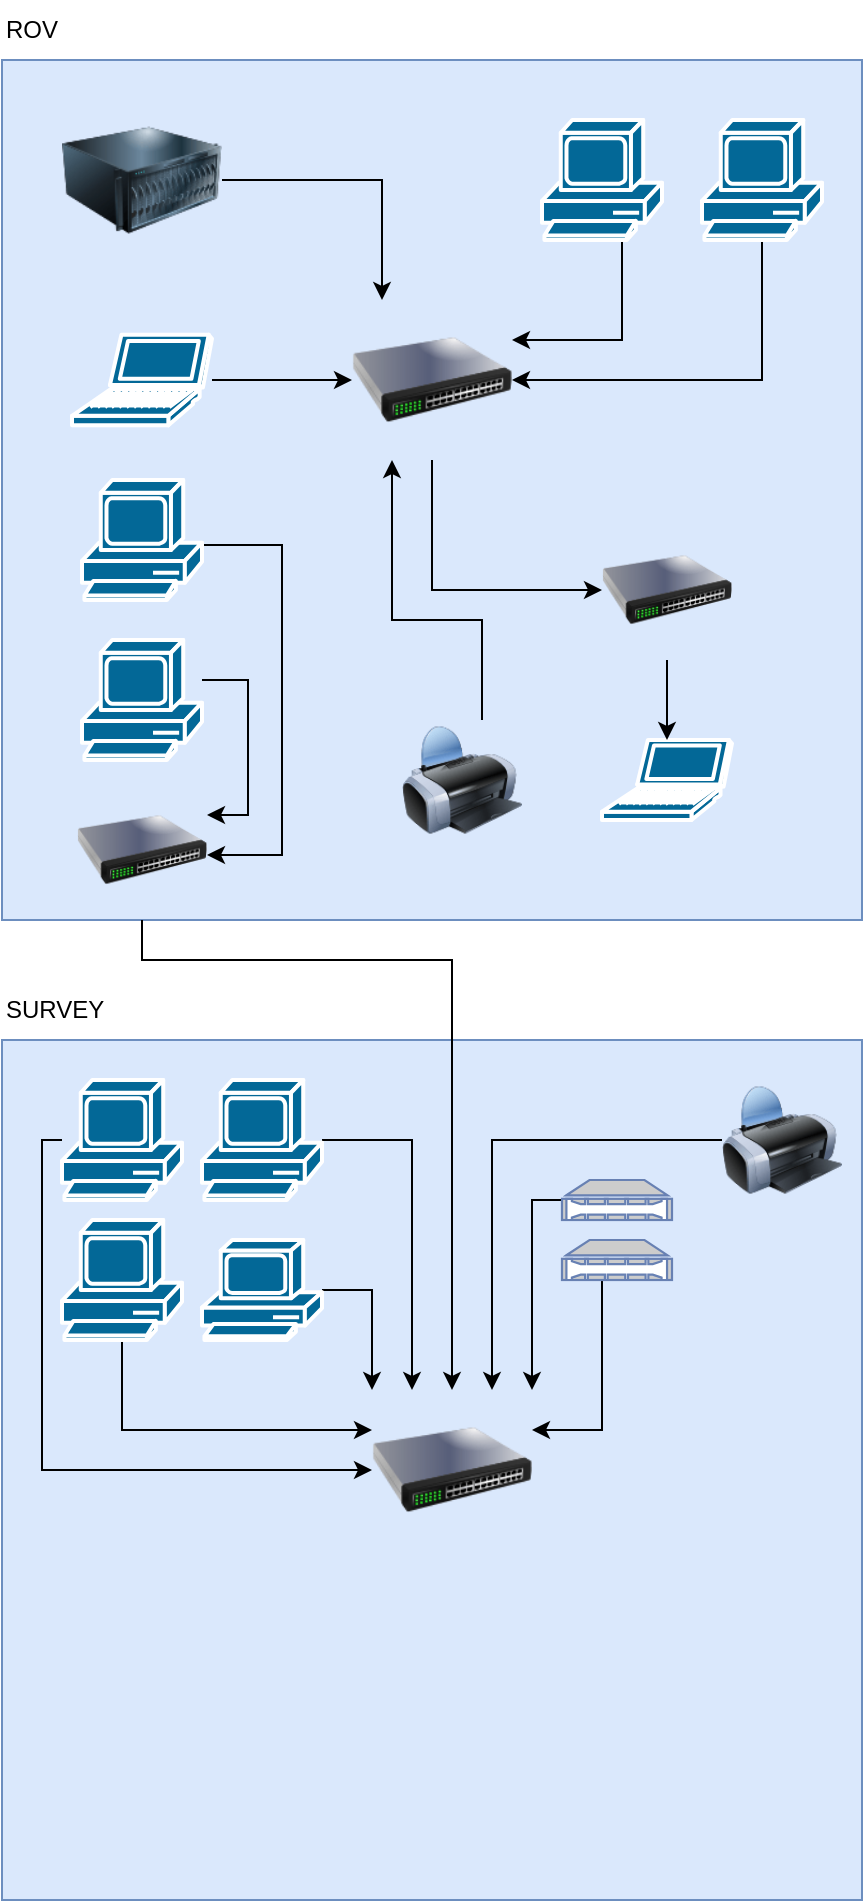 <mxfile version="23.1.5" type="github">
  <diagram name="Page-1" id="5EkKsEHkEoh4in9_bS8d">
    <mxGraphModel dx="1434" dy="738" grid="1" gridSize="10" guides="1" tooltips="1" connect="1" arrows="1" fold="1" page="1" pageScale="1" pageWidth="850" pageHeight="1100" math="0" shadow="0">
      <root>
        <mxCell id="0" />
        <mxCell id="1" parent="0" />
        <mxCell id="WiqisFymTJ9R6mHblORX-1" value="" style="whiteSpace=wrap;html=1;aspect=fixed;fillColor=#dae8fc;strokeColor=#6c8ebf;" vertex="1" parent="1">
          <mxGeometry x="150" y="70" width="430" height="430" as="geometry" />
        </mxCell>
        <mxCell id="WiqisFymTJ9R6mHblORX-2" value="ROV" style="text;html=1;align=left;verticalAlign=middle;resizable=0;points=[];autosize=1;strokeColor=none;fillColor=none;" vertex="1" parent="1">
          <mxGeometry x="150" y="40" width="50" height="30" as="geometry" />
        </mxCell>
        <mxCell id="WiqisFymTJ9R6mHblORX-30" style="edgeStyle=orthogonalEdgeStyle;rounded=0;orthogonalLoop=1;jettySize=auto;html=1;entryX=1;entryY=0.25;entryDx=0;entryDy=0;" edge="1" parent="1" source="WiqisFymTJ9R6mHblORX-4" target="WiqisFymTJ9R6mHblORX-7">
          <mxGeometry relative="1" as="geometry">
            <Array as="points">
              <mxPoint x="460" y="210" />
            </Array>
          </mxGeometry>
        </mxCell>
        <mxCell id="WiqisFymTJ9R6mHblORX-4" value="" style="shape=mxgraph.cisco.computers_and_peripherals.pc;html=1;pointerEvents=1;dashed=0;fillColor=#036897;strokeColor=#ffffff;strokeWidth=2;verticalLabelPosition=bottom;verticalAlign=top;align=center;outlineConnect=0;" vertex="1" parent="1">
          <mxGeometry x="420" y="100" width="60" height="60" as="geometry" />
        </mxCell>
        <mxCell id="WiqisFymTJ9R6mHblORX-27" style="edgeStyle=orthogonalEdgeStyle;rounded=0;orthogonalLoop=1;jettySize=auto;html=1;entryX=1;entryY=0.5;entryDx=0;entryDy=0;" edge="1" parent="1" source="WiqisFymTJ9R6mHblORX-5" target="WiqisFymTJ9R6mHblORX-7">
          <mxGeometry relative="1" as="geometry">
            <Array as="points">
              <mxPoint x="530" y="230" />
            </Array>
          </mxGeometry>
        </mxCell>
        <mxCell id="WiqisFymTJ9R6mHblORX-5" value="" style="shape=mxgraph.cisco.computers_and_peripherals.pc;html=1;pointerEvents=1;dashed=0;fillColor=#036897;strokeColor=#ffffff;strokeWidth=2;verticalLabelPosition=bottom;verticalAlign=top;align=center;outlineConnect=0;" vertex="1" parent="1">
          <mxGeometry x="500" y="100" width="60" height="60" as="geometry" />
        </mxCell>
        <mxCell id="WiqisFymTJ9R6mHblORX-9" style="edgeStyle=orthogonalEdgeStyle;rounded=0;orthogonalLoop=1;jettySize=auto;html=1;" edge="1" parent="1" source="WiqisFymTJ9R6mHblORX-6" target="WiqisFymTJ9R6mHblORX-7">
          <mxGeometry relative="1" as="geometry">
            <Array as="points">
              <mxPoint x="340" y="130" />
            </Array>
          </mxGeometry>
        </mxCell>
        <mxCell id="WiqisFymTJ9R6mHblORX-6" value="" style="image;html=1;image=img/lib/clip_art/computers/Server_128x128.png" vertex="1" parent="1">
          <mxGeometry x="180" y="90" width="80" height="80" as="geometry" />
        </mxCell>
        <mxCell id="WiqisFymTJ9R6mHblORX-32" style="edgeStyle=orthogonalEdgeStyle;rounded=0;orthogonalLoop=1;jettySize=auto;html=1;" edge="1" parent="1" source="WiqisFymTJ9R6mHblORX-7" target="WiqisFymTJ9R6mHblORX-31">
          <mxGeometry relative="1" as="geometry">
            <Array as="points">
              <mxPoint x="365" y="335" />
            </Array>
          </mxGeometry>
        </mxCell>
        <mxCell id="WiqisFymTJ9R6mHblORX-7" value="" style="image;html=1;image=img/lib/clip_art/networking/Switch_128x128.png" vertex="1" parent="1">
          <mxGeometry x="325" y="190" width="80" height="80" as="geometry" />
        </mxCell>
        <mxCell id="WiqisFymTJ9R6mHblORX-15" value="" style="whiteSpace=wrap;html=1;aspect=fixed;fillColor=#dae8fc;strokeColor=#6c8ebf;" vertex="1" parent="1">
          <mxGeometry x="150" y="560" width="430" height="430" as="geometry" />
        </mxCell>
        <mxCell id="WiqisFymTJ9R6mHblORX-16" value="SURVEY" style="text;html=1;align=left;verticalAlign=middle;whiteSpace=wrap;rounded=0;" vertex="1" parent="1">
          <mxGeometry x="150" y="530" width="60" height="30" as="geometry" />
        </mxCell>
        <mxCell id="WiqisFymTJ9R6mHblORX-26" style="edgeStyle=orthogonalEdgeStyle;rounded=0;orthogonalLoop=1;jettySize=auto;html=1;" edge="1" parent="1" source="WiqisFymTJ9R6mHblORX-21" target="WiqisFymTJ9R6mHblORX-7">
          <mxGeometry relative="1" as="geometry" />
        </mxCell>
        <mxCell id="WiqisFymTJ9R6mHblORX-21" value="" style="shape=mxgraph.cisco.computers_and_peripherals.laptop;html=1;pointerEvents=1;dashed=0;fillColor=#036897;strokeColor=#ffffff;strokeWidth=2;verticalLabelPosition=bottom;verticalAlign=top;align=center;outlineConnect=0;" vertex="1" parent="1">
          <mxGeometry x="185" y="207.38" width="70" height="45.25" as="geometry" />
        </mxCell>
        <mxCell id="WiqisFymTJ9R6mHblORX-23" value="" style="shape=mxgraph.cisco.computers_and_peripherals.laptop;html=1;pointerEvents=1;dashed=0;fillColor=#036897;strokeColor=#ffffff;strokeWidth=2;verticalLabelPosition=bottom;verticalAlign=top;align=center;outlineConnect=0;" vertex="1" parent="1">
          <mxGeometry x="450" y="410" width="65" height="40" as="geometry" />
        </mxCell>
        <mxCell id="WiqisFymTJ9R6mHblORX-31" value="" style="image;html=1;image=img/lib/clip_art/networking/Switch_128x128.png" vertex="1" parent="1">
          <mxGeometry x="450" y="300" width="65" height="70" as="geometry" />
        </mxCell>
        <mxCell id="WiqisFymTJ9R6mHblORX-33" style="edgeStyle=orthogonalEdgeStyle;rounded=0;orthogonalLoop=1;jettySize=auto;html=1;entryX=0.5;entryY=0;entryDx=0;entryDy=0;entryPerimeter=0;" edge="1" parent="1" source="WiqisFymTJ9R6mHblORX-31" target="WiqisFymTJ9R6mHblORX-23">
          <mxGeometry relative="1" as="geometry" />
        </mxCell>
        <mxCell id="WiqisFymTJ9R6mHblORX-41" style="edgeStyle=orthogonalEdgeStyle;rounded=0;orthogonalLoop=1;jettySize=auto;html=1;entryX=1;entryY=0.25;entryDx=0;entryDy=0;" edge="1" parent="1" source="WiqisFymTJ9R6mHblORX-34" target="WiqisFymTJ9R6mHblORX-38">
          <mxGeometry relative="1" as="geometry">
            <Array as="points">
              <mxPoint x="273" y="380" />
              <mxPoint x="273" y="448" />
            </Array>
          </mxGeometry>
        </mxCell>
        <mxCell id="WiqisFymTJ9R6mHblORX-34" value="" style="shape=mxgraph.cisco.computers_and_peripherals.pc;html=1;pointerEvents=1;dashed=0;fillColor=#036897;strokeColor=#ffffff;strokeWidth=2;verticalLabelPosition=bottom;verticalAlign=top;align=center;outlineConnect=0;" vertex="1" parent="1">
          <mxGeometry x="190" y="360" width="60" height="60" as="geometry" />
        </mxCell>
        <mxCell id="WiqisFymTJ9R6mHblORX-40" style="edgeStyle=orthogonalEdgeStyle;rounded=0;orthogonalLoop=1;jettySize=auto;html=1;entryX=1;entryY=0.5;entryDx=0;entryDy=0;" edge="1" parent="1">
          <mxGeometry relative="1" as="geometry">
            <mxPoint x="250" y="312.5" as="sourcePoint" />
            <mxPoint x="252.5" y="467.5" as="targetPoint" />
            <Array as="points">
              <mxPoint x="290" y="312.5" />
              <mxPoint x="290" y="467.5" />
            </Array>
          </mxGeometry>
        </mxCell>
        <mxCell id="WiqisFymTJ9R6mHblORX-36" value="" style="shape=mxgraph.cisco.computers_and_peripherals.pc;html=1;pointerEvents=1;dashed=0;fillColor=#036897;strokeColor=#ffffff;strokeWidth=2;verticalLabelPosition=bottom;verticalAlign=top;align=center;outlineConnect=0;" vertex="1" parent="1">
          <mxGeometry x="190" y="280" width="60" height="60" as="geometry" />
        </mxCell>
        <mxCell id="WiqisFymTJ9R6mHblORX-72" style="edgeStyle=orthogonalEdgeStyle;rounded=0;orthogonalLoop=1;jettySize=auto;html=1;exitX=0.5;exitY=1;exitDx=0;exitDy=0;" edge="1" parent="1" source="WiqisFymTJ9R6mHblORX-38" target="WiqisFymTJ9R6mHblORX-49">
          <mxGeometry relative="1" as="geometry">
            <Array as="points">
              <mxPoint x="220" y="520" />
              <mxPoint x="375" y="520" />
            </Array>
          </mxGeometry>
        </mxCell>
        <mxCell id="WiqisFymTJ9R6mHblORX-38" value="" style="image;html=1;image=img/lib/clip_art/networking/Switch_128x128.png" vertex="1" parent="1">
          <mxGeometry x="187.5" y="430" width="65" height="70" as="geometry" />
        </mxCell>
        <mxCell id="WiqisFymTJ9R6mHblORX-49" value="" style="image;html=1;image=img/lib/clip_art/networking/Switch_128x128.png" vertex="1" parent="1">
          <mxGeometry x="335" y="735" width="80" height="80" as="geometry" />
        </mxCell>
        <mxCell id="WiqisFymTJ9R6mHblORX-74" style="edgeStyle=orthogonalEdgeStyle;rounded=0;orthogonalLoop=1;jettySize=auto;html=1;entryX=0;entryY=0.25;entryDx=0;entryDy=0;" edge="1" parent="1" source="WiqisFymTJ9R6mHblORX-53" target="WiqisFymTJ9R6mHblORX-49">
          <mxGeometry relative="1" as="geometry">
            <Array as="points">
              <mxPoint x="210" y="755" />
            </Array>
          </mxGeometry>
        </mxCell>
        <mxCell id="WiqisFymTJ9R6mHblORX-53" value="" style="shape=mxgraph.cisco.computers_and_peripherals.pc;html=1;pointerEvents=1;dashed=0;fillColor=#036897;strokeColor=#ffffff;strokeWidth=2;verticalLabelPosition=bottom;verticalAlign=top;align=center;outlineConnect=0;" vertex="1" parent="1">
          <mxGeometry x="180" y="650" width="60" height="60" as="geometry" />
        </mxCell>
        <mxCell id="WiqisFymTJ9R6mHblORX-59" style="edgeStyle=orthogonalEdgeStyle;rounded=0;orthogonalLoop=1;jettySize=auto;html=1;" edge="1" parent="1" source="WiqisFymTJ9R6mHblORX-54" target="WiqisFymTJ9R6mHblORX-49">
          <mxGeometry relative="1" as="geometry">
            <Array as="points">
              <mxPoint x="170" y="610" />
              <mxPoint x="170" y="775" />
            </Array>
          </mxGeometry>
        </mxCell>
        <mxCell id="WiqisFymTJ9R6mHblORX-54" value="" style="shape=mxgraph.cisco.computers_and_peripherals.pc;html=1;pointerEvents=1;dashed=0;fillColor=#036897;strokeColor=#ffffff;strokeWidth=2;verticalLabelPosition=bottom;verticalAlign=top;align=center;outlineConnect=0;" vertex="1" parent="1">
          <mxGeometry x="180" y="580" width="60" height="60" as="geometry" />
        </mxCell>
        <mxCell id="WiqisFymTJ9R6mHblORX-73" style="edgeStyle=orthogonalEdgeStyle;rounded=0;orthogonalLoop=1;jettySize=auto;html=1;entryX=0.25;entryY=0;entryDx=0;entryDy=0;" edge="1" parent="1" source="WiqisFymTJ9R6mHblORX-55" target="WiqisFymTJ9R6mHblORX-49">
          <mxGeometry relative="1" as="geometry" />
        </mxCell>
        <mxCell id="WiqisFymTJ9R6mHblORX-55" value="" style="shape=mxgraph.cisco.computers_and_peripherals.pc;html=1;pointerEvents=1;dashed=0;fillColor=#036897;strokeColor=#ffffff;strokeWidth=2;verticalLabelPosition=bottom;verticalAlign=top;align=center;outlineConnect=0;" vertex="1" parent="1">
          <mxGeometry x="250" y="580" width="60" height="60" as="geometry" />
        </mxCell>
        <mxCell id="WiqisFymTJ9R6mHblORX-58" style="edgeStyle=orthogonalEdgeStyle;rounded=0;orthogonalLoop=1;jettySize=auto;html=1;entryX=0.25;entryY=1;entryDx=0;entryDy=0;" edge="1" parent="1" source="WiqisFymTJ9R6mHblORX-56" target="WiqisFymTJ9R6mHblORX-7">
          <mxGeometry relative="1" as="geometry">
            <Array as="points">
              <mxPoint x="390" y="350" />
              <mxPoint x="345" y="350" />
            </Array>
          </mxGeometry>
        </mxCell>
        <mxCell id="WiqisFymTJ9R6mHblORX-56" value="" style="image;html=1;image=img/lib/clip_art/computers/Printer_128x128.png" vertex="1" parent="1">
          <mxGeometry x="350" y="400" width="60" height="60" as="geometry" />
        </mxCell>
        <mxCell id="WiqisFymTJ9R6mHblORX-76" style="edgeStyle=orthogonalEdgeStyle;rounded=0;orthogonalLoop=1;jettySize=auto;html=1;entryX=0.75;entryY=0;entryDx=0;entryDy=0;" edge="1" parent="1" source="WiqisFymTJ9R6mHblORX-64" target="WiqisFymTJ9R6mHblORX-49">
          <mxGeometry relative="1" as="geometry" />
        </mxCell>
        <mxCell id="WiqisFymTJ9R6mHblORX-64" value="" style="image;html=1;image=img/lib/clip_art/computers/Printer_128x128.png" vertex="1" parent="1">
          <mxGeometry x="510" y="580" width="60" height="60" as="geometry" />
        </mxCell>
        <mxCell id="WiqisFymTJ9R6mHblORX-78" style="edgeStyle=orthogonalEdgeStyle;rounded=0;orthogonalLoop=1;jettySize=auto;html=1;entryX=1;entryY=0;entryDx=0;entryDy=0;" edge="1" parent="1" source="WiqisFymTJ9R6mHblORX-66" target="WiqisFymTJ9R6mHblORX-49">
          <mxGeometry relative="1" as="geometry">
            <Array as="points">
              <mxPoint x="415" y="640" />
            </Array>
          </mxGeometry>
        </mxCell>
        <mxCell id="WiqisFymTJ9R6mHblORX-66" value="" style="fontColor=#0066CC;verticalAlign=top;verticalLabelPosition=bottom;labelPosition=center;align=center;html=1;outlineConnect=0;fillColor=#CCCCCC;strokeColor=#6881B3;gradientColor=none;gradientDirection=north;strokeWidth=2;shape=mxgraph.networks.nas_filer;" vertex="1" parent="1">
          <mxGeometry x="430" y="630" width="55" height="20" as="geometry" />
        </mxCell>
        <mxCell id="WiqisFymTJ9R6mHblORX-79" style="edgeStyle=orthogonalEdgeStyle;rounded=0;orthogonalLoop=1;jettySize=auto;html=1;entryX=1;entryY=0.25;entryDx=0;entryDy=0;" edge="1" parent="1" source="WiqisFymTJ9R6mHblORX-68" target="WiqisFymTJ9R6mHblORX-49">
          <mxGeometry relative="1" as="geometry">
            <Array as="points">
              <mxPoint x="450" y="755" />
            </Array>
          </mxGeometry>
        </mxCell>
        <mxCell id="WiqisFymTJ9R6mHblORX-68" value="" style="fontColor=#0066CC;verticalAlign=top;verticalLabelPosition=bottom;labelPosition=center;align=center;html=1;outlineConnect=0;fillColor=#CCCCCC;strokeColor=#6881B3;gradientColor=none;gradientDirection=north;strokeWidth=2;shape=mxgraph.networks.nas_filer;" vertex="1" parent="1">
          <mxGeometry x="430" y="660" width="55" height="20" as="geometry" />
        </mxCell>
        <mxCell id="WiqisFymTJ9R6mHblORX-75" style="edgeStyle=orthogonalEdgeStyle;rounded=0;orthogonalLoop=1;jettySize=auto;html=1;entryX=0;entryY=0;entryDx=0;entryDy=0;" edge="1" parent="1" source="WiqisFymTJ9R6mHblORX-52" target="WiqisFymTJ9R6mHblORX-49">
          <mxGeometry relative="1" as="geometry" />
        </mxCell>
        <mxCell id="WiqisFymTJ9R6mHblORX-52" value="" style="shape=mxgraph.cisco.computers_and_peripherals.pc;html=1;pointerEvents=1;dashed=0;fillColor=#036897;strokeColor=#ffffff;strokeWidth=2;verticalLabelPosition=bottom;verticalAlign=top;align=center;outlineConnect=0;" vertex="1" parent="1">
          <mxGeometry x="250" y="660" width="60" height="50" as="geometry" />
        </mxCell>
      </root>
    </mxGraphModel>
  </diagram>
</mxfile>
